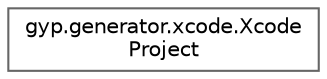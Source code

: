 digraph "Graphical Class Hierarchy"
{
 // LATEX_PDF_SIZE
  bgcolor="transparent";
  edge [fontname=Helvetica,fontsize=10,labelfontname=Helvetica,labelfontsize=10];
  node [fontname=Helvetica,fontsize=10,shape=box,height=0.2,width=0.4];
  rankdir="LR";
  Node0 [id="Node000000",label="gyp.generator.xcode.Xcode\lProject",height=0.2,width=0.4,color="grey40", fillcolor="white", style="filled",URL="$classgyp_1_1generator_1_1xcode_1_1_xcode_project.html",tooltip=" "];
}
